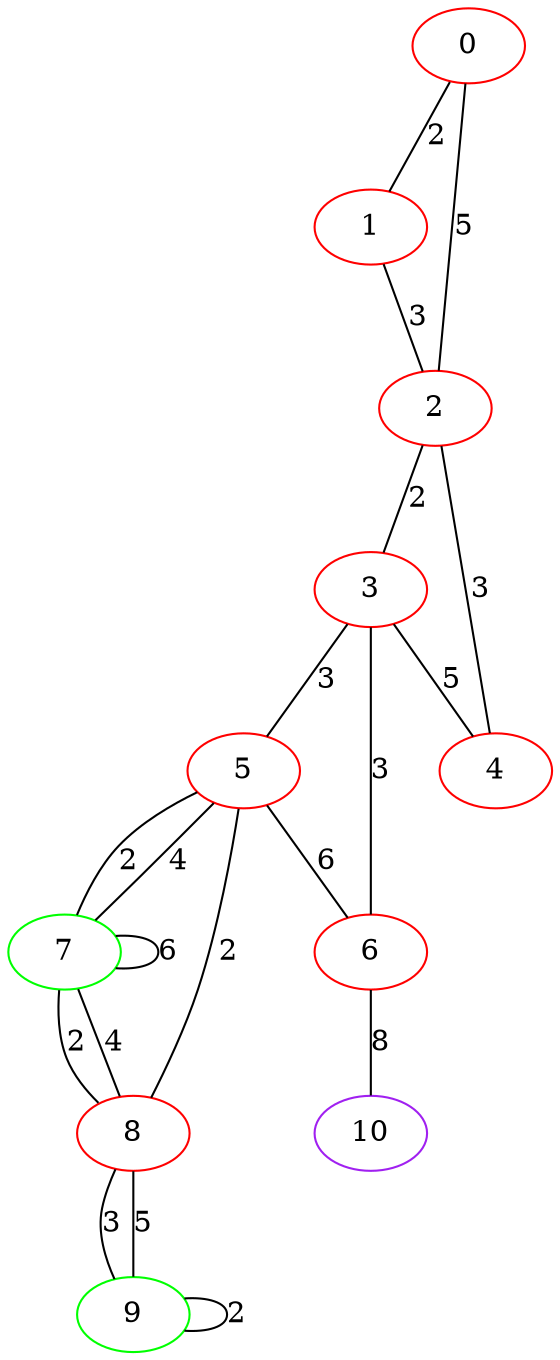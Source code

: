 graph "" {
0 [color=red, weight=1];
1 [color=red, weight=1];
2 [color=red, weight=1];
3 [color=red, weight=1];
4 [color=red, weight=1];
5 [color=red, weight=1];
6 [color=red, weight=1];
7 [color=green, weight=2];
8 [color=red, weight=1];
9 [color=green, weight=2];
10 [color=purple, weight=4];
0 -- 1  [key=0, label=2];
0 -- 2  [key=0, label=5];
1 -- 2  [key=0, label=3];
2 -- 3  [key=0, label=2];
2 -- 4  [key=0, label=3];
3 -- 4  [key=0, label=5];
3 -- 5  [key=0, label=3];
3 -- 6  [key=0, label=3];
5 -- 8  [key=0, label=2];
5 -- 6  [key=0, label=6];
5 -- 7  [key=0, label=2];
5 -- 7  [key=1, label=4];
6 -- 10  [key=0, label=8];
7 -- 8  [key=0, label=4];
7 -- 8  [key=1, label=2];
7 -- 7  [key=0, label=6];
8 -- 9  [key=0, label=3];
8 -- 9  [key=1, label=5];
9 -- 9  [key=0, label=2];
}
